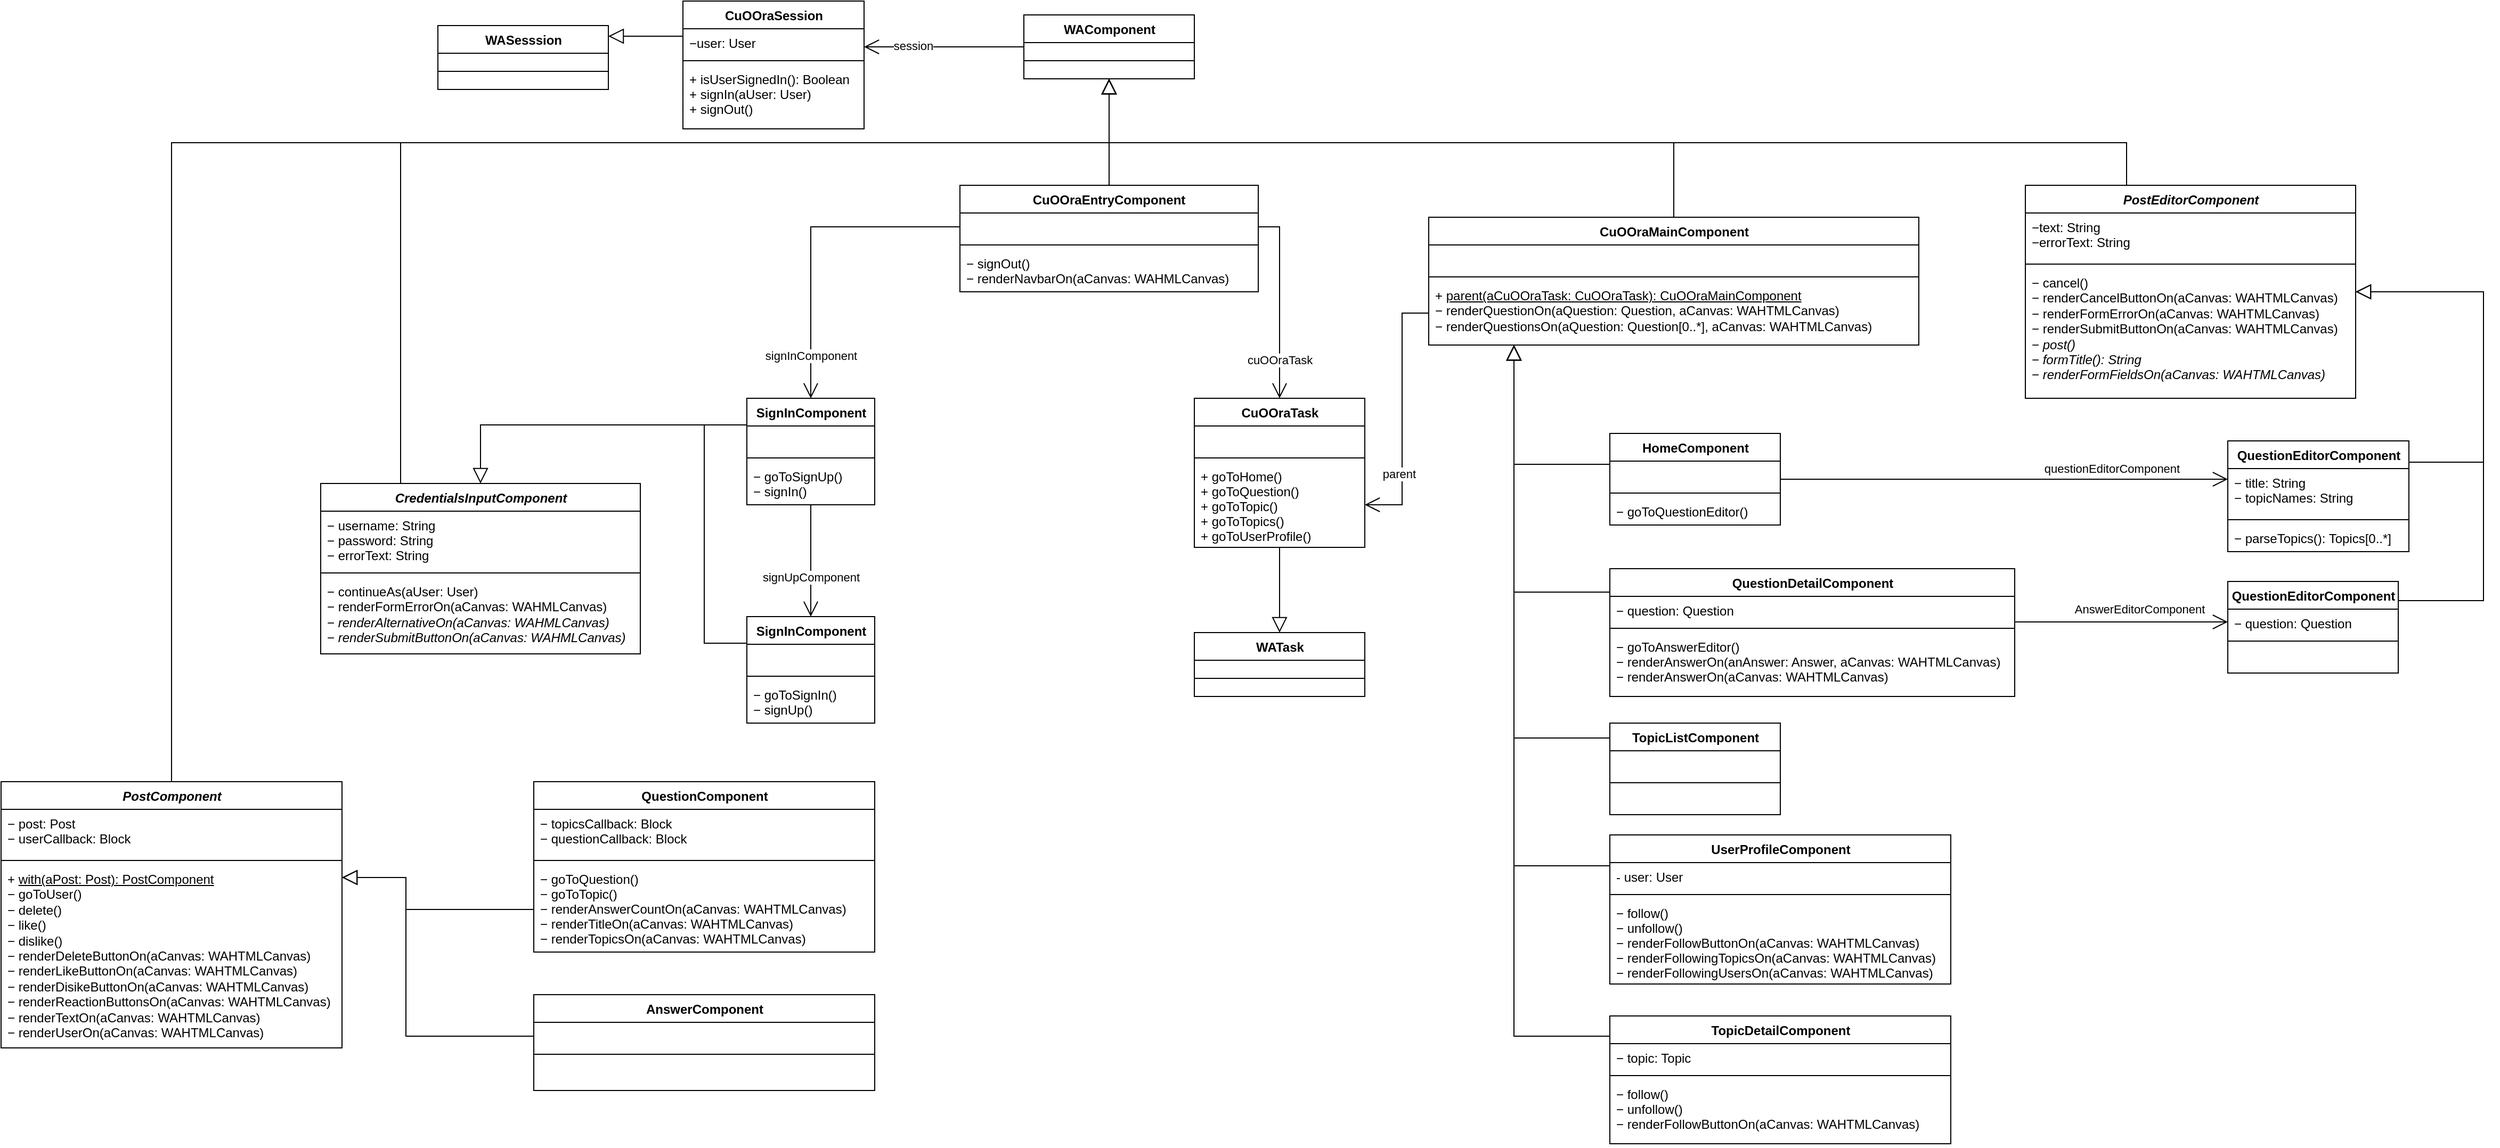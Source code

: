 <mxfile version="14.6.0" type="device"><diagram id="FHeJmqgWI_3c5NZ9d6ag" name="Page-1"><mxGraphModel dx="2035" dy="1768" grid="1" gridSize="10" guides="1" tooltips="1" connect="1" arrows="1" fold="1" page="1" pageScale="1" pageWidth="850" pageHeight="1100" math="0" shadow="0"><root><mxCell id="0"/><mxCell id="1" parent="0"/><mxCell id="Nkycz0jzjMGjrRc9IvDh-210" style="edgeStyle=orthogonalEdgeStyle;rounded=0;orthogonalLoop=1;jettySize=auto;html=1;exitX=0.5;exitY=0;exitDx=0;exitDy=0;entryX=0.5;entryY=1;entryDx=0;entryDy=0;endArrow=block;endFill=0;endSize=12;" edge="1" parent="1" source="Nkycz0jzjMGjrRc9IvDh-1" target="Nkycz0jzjMGjrRc9IvDh-205"><mxGeometry relative="1" as="geometry"/></mxCell><mxCell id="Nkycz0jzjMGjrRc9IvDh-1" value="CuOOraEntryComponent" style="swimlane;fontStyle=1;align=center;verticalAlign=top;childLayout=stackLayout;horizontal=1;startSize=26;horizontalStack=0;resizeParent=1;resizeParentMax=0;resizeLast=0;collapsible=1;marginBottom=0;" vertex="1" parent="1"><mxGeometry x="240" y="-920" width="280" height="100" as="geometry"/></mxCell><mxCell id="Nkycz0jzjMGjrRc9IvDh-2" value="&#xA;" style="text;strokeColor=none;fillColor=none;align=left;verticalAlign=top;spacingLeft=4;spacingRight=4;overflow=hidden;rotatable=0;points=[[0,0.5],[1,0.5]];portConstraint=eastwest;" vertex="1" parent="Nkycz0jzjMGjrRc9IvDh-1"><mxGeometry y="26" width="280" height="26" as="geometry"/></mxCell><mxCell id="Nkycz0jzjMGjrRc9IvDh-3" value="" style="line;strokeWidth=1;fillColor=none;align=left;verticalAlign=middle;spacingTop=-1;spacingLeft=3;spacingRight=3;rotatable=0;labelPosition=right;points=[];portConstraint=eastwest;" vertex="1" parent="Nkycz0jzjMGjrRc9IvDh-1"><mxGeometry y="52" width="280" height="8" as="geometry"/></mxCell><mxCell id="Nkycz0jzjMGjrRc9IvDh-4" value="− signOut()&lt;br&gt;− renderNavbarOn(aCanvas: WAHMLCanvas)&lt;br&gt;" style="text;strokeColor=none;fillColor=none;align=left;verticalAlign=top;spacingLeft=4;spacingRight=4;overflow=hidden;rotatable=0;points=[[0,0.5],[1,0.5]];portConstraint=eastwest;html=1;" vertex="1" parent="Nkycz0jzjMGjrRc9IvDh-1"><mxGeometry y="60" width="280" height="40" as="geometry"/></mxCell><mxCell id="Nkycz0jzjMGjrRc9IvDh-13" style="edgeStyle=orthogonalEdgeStyle;rounded=0;orthogonalLoop=1;jettySize=auto;html=1;exitX=0.5;exitY=1;exitDx=0;exitDy=0;entryX=0.5;entryY=0;entryDx=0;entryDy=0;endArrow=open;endFill=0;endSize=12;" edge="1" parent="1" source="Nkycz0jzjMGjrRc9IvDh-5" target="Nkycz0jzjMGjrRc9IvDh-9"><mxGeometry relative="1" as="geometry"/></mxCell><mxCell id="Nkycz0jzjMGjrRc9IvDh-30" value="signUpComponent" style="edgeLabel;html=1;align=center;verticalAlign=middle;resizable=0;points=[];" vertex="1" connectable="0" parent="Nkycz0jzjMGjrRc9IvDh-13"><mxGeometry x="0.238" y="3" relative="1" as="geometry"><mxPoint x="-3" y="3" as="offset"/></mxGeometry></mxCell><mxCell id="Nkycz0jzjMGjrRc9IvDh-19" style="edgeStyle=orthogonalEdgeStyle;rounded=0;orthogonalLoop=1;jettySize=auto;html=1;exitX=0;exitY=0.25;exitDx=0;exitDy=0;entryX=0.5;entryY=0;entryDx=0;entryDy=0;endArrow=block;endFill=0;endSize=12;" edge="1" parent="1" source="Nkycz0jzjMGjrRc9IvDh-5" target="Nkycz0jzjMGjrRc9IvDh-14"><mxGeometry relative="1" as="geometry"/></mxCell><mxCell id="Nkycz0jzjMGjrRc9IvDh-5" value="SignInComponent" style="swimlane;fontStyle=1;align=center;verticalAlign=top;childLayout=stackLayout;horizontal=1;startSize=26;horizontalStack=0;resizeParent=1;resizeParentMax=0;resizeLast=0;collapsible=1;marginBottom=0;html=1;" vertex="1" parent="1"><mxGeometry x="40" y="-720" width="120" height="100" as="geometry"/></mxCell><mxCell id="Nkycz0jzjMGjrRc9IvDh-6" value="&#xA;" style="text;strokeColor=none;fillColor=none;align=left;verticalAlign=top;spacingLeft=4;spacingRight=4;overflow=hidden;rotatable=0;points=[[0,0.5],[1,0.5]];portConstraint=eastwest;" vertex="1" parent="Nkycz0jzjMGjrRc9IvDh-5"><mxGeometry y="26" width="120" height="26" as="geometry"/></mxCell><mxCell id="Nkycz0jzjMGjrRc9IvDh-7" value="" style="line;strokeWidth=1;fillColor=none;align=left;verticalAlign=middle;spacingTop=-1;spacingLeft=3;spacingRight=3;rotatable=0;labelPosition=right;points=[];portConstraint=eastwest;" vertex="1" parent="Nkycz0jzjMGjrRc9IvDh-5"><mxGeometry y="52" width="120" height="8" as="geometry"/></mxCell><mxCell id="Nkycz0jzjMGjrRc9IvDh-8" value="− goToSignUp()&#xA;− signIn()&#xA;" style="text;strokeColor=none;fillColor=none;align=left;verticalAlign=top;spacingLeft=4;spacingRight=4;overflow=hidden;rotatable=0;points=[[0,0.5],[1,0.5]];portConstraint=eastwest;" vertex="1" parent="Nkycz0jzjMGjrRc9IvDh-5"><mxGeometry y="60" width="120" height="40" as="geometry"/></mxCell><mxCell id="Nkycz0jzjMGjrRc9IvDh-21" style="edgeStyle=orthogonalEdgeStyle;rounded=0;orthogonalLoop=1;jettySize=auto;html=1;exitX=0;exitY=0.25;exitDx=0;exitDy=0;endArrow=none;endFill=0;endSize=12;" edge="1" parent="1" source="Nkycz0jzjMGjrRc9IvDh-9"><mxGeometry relative="1" as="geometry"><mxPoint x="-40" y="-695" as="targetPoint"/><Array as="points"><mxPoint y="-490"/><mxPoint y="-695"/></Array></mxGeometry></mxCell><mxCell id="Nkycz0jzjMGjrRc9IvDh-9" value="SignInComponent" style="swimlane;fontStyle=1;align=center;verticalAlign=top;childLayout=stackLayout;horizontal=1;startSize=26;horizontalStack=0;resizeParent=1;resizeParentMax=0;resizeLast=0;collapsible=1;marginBottom=0;html=1;" vertex="1" parent="1"><mxGeometry x="40" y="-515" width="120" height="100" as="geometry"/></mxCell><mxCell id="Nkycz0jzjMGjrRc9IvDh-10" value="&#xA;" style="text;strokeColor=none;fillColor=none;align=left;verticalAlign=top;spacingLeft=4;spacingRight=4;overflow=hidden;rotatable=0;points=[[0,0.5],[1,0.5]];portConstraint=eastwest;" vertex="1" parent="Nkycz0jzjMGjrRc9IvDh-9"><mxGeometry y="26" width="120" height="26" as="geometry"/></mxCell><mxCell id="Nkycz0jzjMGjrRc9IvDh-11" value="" style="line;strokeWidth=1;fillColor=none;align=left;verticalAlign=middle;spacingTop=-1;spacingLeft=3;spacingRight=3;rotatable=0;labelPosition=right;points=[];portConstraint=eastwest;" vertex="1" parent="Nkycz0jzjMGjrRc9IvDh-9"><mxGeometry y="52" width="120" height="8" as="geometry"/></mxCell><mxCell id="Nkycz0jzjMGjrRc9IvDh-12" value="− goToSignIn()&#xA;− signUp()&#xA;" style="text;strokeColor=none;fillColor=none;align=left;verticalAlign=top;spacingLeft=4;spacingRight=4;overflow=hidden;rotatable=0;points=[[0,0.5],[1,0.5]];portConstraint=eastwest;" vertex="1" parent="Nkycz0jzjMGjrRc9IvDh-9"><mxGeometry y="60" width="120" height="40" as="geometry"/></mxCell><mxCell id="Nkycz0jzjMGjrRc9IvDh-214" style="edgeStyle=orthogonalEdgeStyle;rounded=0;orthogonalLoop=1;jettySize=auto;html=1;exitX=0.25;exitY=0;exitDx=0;exitDy=0;endArrow=block;endFill=0;endSize=12;" edge="1" parent="1" source="Nkycz0jzjMGjrRc9IvDh-14" target="Nkycz0jzjMGjrRc9IvDh-205"><mxGeometry relative="1" as="geometry"><Array as="points"><mxPoint x="-285" y="-960"/><mxPoint x="380" y="-960"/></Array></mxGeometry></mxCell><mxCell id="Nkycz0jzjMGjrRc9IvDh-14" value="&lt;i&gt;CredentialsInputComponent&lt;/i&gt;" style="swimlane;fontStyle=1;align=center;verticalAlign=top;childLayout=stackLayout;horizontal=1;startSize=26;horizontalStack=0;resizeParent=1;resizeParentMax=0;resizeLast=0;collapsible=1;marginBottom=0;html=1;" vertex="1" parent="1"><mxGeometry x="-360" y="-640" width="300" height="160" as="geometry"/></mxCell><mxCell id="Nkycz0jzjMGjrRc9IvDh-15" value="− username: String&#xA;− password: String&#xA;− errorText: String&#xA;&#xA;&#xA;&#xA;" style="text;strokeColor=none;fillColor=none;align=left;verticalAlign=top;spacingLeft=4;spacingRight=4;overflow=hidden;rotatable=0;points=[[0,0.5],[1,0.5]];portConstraint=eastwest;" vertex="1" parent="Nkycz0jzjMGjrRc9IvDh-14"><mxGeometry y="26" width="300" height="54" as="geometry"/></mxCell><mxCell id="Nkycz0jzjMGjrRc9IvDh-16" value="" style="line;strokeWidth=1;fillColor=none;align=left;verticalAlign=middle;spacingTop=-1;spacingLeft=3;spacingRight=3;rotatable=0;labelPosition=right;points=[];portConstraint=eastwest;" vertex="1" parent="Nkycz0jzjMGjrRc9IvDh-14"><mxGeometry y="80" width="300" height="8" as="geometry"/></mxCell><mxCell id="Nkycz0jzjMGjrRc9IvDh-17" value="&lt;div&gt;− continueAs(aUser: User)&lt;/div&gt;&lt;div&gt;− renderFormErrorOn(aCanvas: WAHMLCanvas)&lt;/div&gt;− &lt;i&gt;renderAlternativeOn(aCanvas: WAHMLCanvas)&lt;/i&gt;&lt;br&gt;− &lt;i&gt;renderSubmitButtonOn(aCanvas: WAHMLCanvas)&lt;/i&gt;" style="text;strokeColor=none;fillColor=none;align=left;verticalAlign=top;spacingLeft=4;spacingRight=4;overflow=hidden;rotatable=0;points=[[0,0.5],[1,0.5]];portConstraint=eastwest;html=1;" vertex="1" parent="Nkycz0jzjMGjrRc9IvDh-14"><mxGeometry y="88" width="300" height="72" as="geometry"/></mxCell><mxCell id="Nkycz0jzjMGjrRc9IvDh-23" style="edgeStyle=orthogonalEdgeStyle;rounded=0;orthogonalLoop=1;jettySize=auto;html=1;exitX=0;exitY=0.5;exitDx=0;exitDy=0;entryX=0.5;entryY=0;entryDx=0;entryDy=0;endArrow=open;endFill=0;endSize=12;" edge="1" parent="1" source="Nkycz0jzjMGjrRc9IvDh-2" target="Nkycz0jzjMGjrRc9IvDh-5"><mxGeometry relative="1" as="geometry"/></mxCell><mxCell id="Nkycz0jzjMGjrRc9IvDh-28" value="signInComponent" style="edgeLabel;html=1;align=center;verticalAlign=middle;resizable=0;points=[];" vertex="1" connectable="0" parent="Nkycz0jzjMGjrRc9IvDh-23"><mxGeometry x="0.708" y="1" relative="1" as="geometry"><mxPoint x="-1" y="4" as="offset"/></mxGeometry></mxCell><mxCell id="Nkycz0jzjMGjrRc9IvDh-31" value="CuOOraTask" style="swimlane;fontStyle=1;align=center;verticalAlign=top;childLayout=stackLayout;horizontal=1;startSize=26;horizontalStack=0;resizeParent=1;resizeParentMax=0;resizeLast=0;collapsible=1;marginBottom=0;html=1;" vertex="1" parent="1"><mxGeometry x="460" y="-720" width="160" height="140" as="geometry"/></mxCell><mxCell id="Nkycz0jzjMGjrRc9IvDh-32" value="&#xA;" style="text;strokeColor=none;fillColor=none;align=left;verticalAlign=top;spacingLeft=4;spacingRight=4;overflow=hidden;rotatable=0;points=[[0,0.5],[1,0.5]];portConstraint=eastwest;" vertex="1" parent="Nkycz0jzjMGjrRc9IvDh-31"><mxGeometry y="26" width="160" height="26" as="geometry"/></mxCell><mxCell id="Nkycz0jzjMGjrRc9IvDh-33" value="" style="line;strokeWidth=1;fillColor=none;align=left;verticalAlign=middle;spacingTop=-1;spacingLeft=3;spacingRight=3;rotatable=0;labelPosition=right;points=[];portConstraint=eastwest;" vertex="1" parent="Nkycz0jzjMGjrRc9IvDh-31"><mxGeometry y="52" width="160" height="8" as="geometry"/></mxCell><mxCell id="Nkycz0jzjMGjrRc9IvDh-34" value="+ goToHome()&#xA;+ goToQuestion()&#xA;+ goToTopic()&#xA;+ goToTopics()&#xA;+ goToUserProfile()&#xA;" style="text;strokeColor=none;fillColor=none;align=left;verticalAlign=top;spacingLeft=4;spacingRight=4;overflow=hidden;rotatable=0;points=[[0,0.5],[1,0.5]];portConstraint=eastwest;" vertex="1" parent="Nkycz0jzjMGjrRc9IvDh-31"><mxGeometry y="60" width="160" height="80" as="geometry"/></mxCell><mxCell id="Nkycz0jzjMGjrRc9IvDh-35" style="edgeStyle=orthogonalEdgeStyle;rounded=0;orthogonalLoop=1;jettySize=auto;html=1;exitX=1;exitY=0.5;exitDx=0;exitDy=0;entryX=0.5;entryY=0;entryDx=0;entryDy=0;endArrow=open;endFill=0;endSize=12;" edge="1" parent="1" source="Nkycz0jzjMGjrRc9IvDh-2" target="Nkycz0jzjMGjrRc9IvDh-31"><mxGeometry relative="1" as="geometry"/></mxCell><mxCell id="Nkycz0jzjMGjrRc9IvDh-36" value="cuOOraTask" style="edgeLabel;html=1;align=center;verticalAlign=middle;resizable=0;points=[];" vertex="1" connectable="0" parent="Nkycz0jzjMGjrRc9IvDh-35"><mxGeometry x="0.672" y="-1" relative="1" as="geometry"><mxPoint x="1" y="-7" as="offset"/></mxGeometry></mxCell><mxCell id="Nkycz0jzjMGjrRc9IvDh-173" style="edgeStyle=orthogonalEdgeStyle;rounded=0;orthogonalLoop=1;jettySize=auto;html=1;endArrow=block;endFill=0;endSize=12;" edge="1" parent="1" source="Nkycz0jzjMGjrRc9IvDh-146" target="Nkycz0jzjMGjrRc9IvDh-165"><mxGeometry relative="1" as="geometry"><Array as="points"><mxPoint x="1670" y="-660"/><mxPoint x="1670" y="-820"/></Array></mxGeometry></mxCell><mxCell id="Nkycz0jzjMGjrRc9IvDh-146" value="QuestionEditorComponent" style="swimlane;fontStyle=1;align=center;verticalAlign=top;childLayout=stackLayout;horizontal=1;startSize=26;horizontalStack=0;resizeParent=1;resizeParentMax=0;resizeLast=0;collapsible=1;marginBottom=0;html=1;" vertex="1" parent="1"><mxGeometry x="1430" y="-680" width="170" height="104" as="geometry"/></mxCell><mxCell id="Nkycz0jzjMGjrRc9IvDh-147" value="− title: String&#xA;− topicNames: String&#xA;" style="text;strokeColor=none;fillColor=none;align=left;verticalAlign=top;spacingLeft=4;spacingRight=4;overflow=hidden;rotatable=0;points=[[0,0.5],[1,0.5]];portConstraint=eastwest;" vertex="1" parent="Nkycz0jzjMGjrRc9IvDh-146"><mxGeometry y="26" width="170" height="44" as="geometry"/></mxCell><mxCell id="Nkycz0jzjMGjrRc9IvDh-148" value="" style="line;strokeWidth=1;fillColor=none;align=left;verticalAlign=middle;spacingTop=-1;spacingLeft=3;spacingRight=3;rotatable=0;labelPosition=right;points=[];portConstraint=eastwest;" vertex="1" parent="Nkycz0jzjMGjrRc9IvDh-146"><mxGeometry y="70" width="170" height="8" as="geometry"/></mxCell><mxCell id="Nkycz0jzjMGjrRc9IvDh-149" value="− parseTopics(): Topics[0..*]" style="text;strokeColor=none;fillColor=none;align=left;verticalAlign=top;spacingLeft=4;spacingRight=4;overflow=hidden;rotatable=0;points=[[0,0.5],[1,0.5]];portConstraint=eastwest;" vertex="1" parent="Nkycz0jzjMGjrRc9IvDh-146"><mxGeometry y="78" width="170" height="26" as="geometry"/></mxCell><mxCell id="Nkycz0jzjMGjrRc9IvDh-170" style="edgeStyle=orthogonalEdgeStyle;rounded=0;orthogonalLoop=1;jettySize=auto;html=1;endArrow=block;endFill=0;endSize=12;" edge="1" parent="1" source="Nkycz0jzjMGjrRc9IvDh-154" target="Nkycz0jzjMGjrRc9IvDh-165"><mxGeometry relative="1" as="geometry"><Array as="points"><mxPoint x="1670" y="-530"/><mxPoint x="1670" y="-820"/></Array></mxGeometry></mxCell><mxCell id="Nkycz0jzjMGjrRc9IvDh-154" value="QuestionEditorComponent" style="swimlane;fontStyle=1;align=center;verticalAlign=top;childLayout=stackLayout;horizontal=1;startSize=26;horizontalStack=0;resizeParent=1;resizeParentMax=0;resizeLast=0;collapsible=1;marginBottom=0;html=1;" vertex="1" parent="1"><mxGeometry x="1430" y="-548" width="160" height="86" as="geometry"/></mxCell><mxCell id="Nkycz0jzjMGjrRc9IvDh-155" value="− question: Question" style="text;strokeColor=none;fillColor=none;align=left;verticalAlign=top;spacingLeft=4;spacingRight=4;overflow=hidden;rotatable=0;points=[[0,0.5],[1,0.5]];portConstraint=eastwest;" vertex="1" parent="Nkycz0jzjMGjrRc9IvDh-154"><mxGeometry y="26" width="160" height="26" as="geometry"/></mxCell><mxCell id="Nkycz0jzjMGjrRc9IvDh-156" value="" style="line;strokeWidth=1;fillColor=none;align=left;verticalAlign=middle;spacingTop=-1;spacingLeft=3;spacingRight=3;rotatable=0;labelPosition=right;points=[];portConstraint=eastwest;" vertex="1" parent="Nkycz0jzjMGjrRc9IvDh-154"><mxGeometry y="52" width="160" height="8" as="geometry"/></mxCell><mxCell id="Nkycz0jzjMGjrRc9IvDh-157" value="&#xA;" style="text;strokeColor=none;fillColor=none;align=left;verticalAlign=top;spacingLeft=4;spacingRight=4;overflow=hidden;rotatable=0;points=[[0,0.5],[1,0.5]];portConstraint=eastwest;" vertex="1" parent="Nkycz0jzjMGjrRc9IvDh-154"><mxGeometry y="60" width="160" height="26" as="geometry"/></mxCell><mxCell id="Nkycz0jzjMGjrRc9IvDh-212" style="edgeStyle=orthogonalEdgeStyle;rounded=0;orthogonalLoop=1;jettySize=auto;html=1;exitX=0.5;exitY=0;exitDx=0;exitDy=0;endArrow=block;endFill=0;endSize=12;" edge="1" parent="1" source="Nkycz0jzjMGjrRc9IvDh-165" target="Nkycz0jzjMGjrRc9IvDh-205"><mxGeometry relative="1" as="geometry"><Array as="points"><mxPoint x="1335" y="-920"/><mxPoint x="1335" y="-960"/><mxPoint x="380" y="-960"/></Array></mxGeometry></mxCell><mxCell id="Nkycz0jzjMGjrRc9IvDh-165" value="&lt;i&gt;PostEditorComponent&lt;/i&gt;" style="swimlane;fontStyle=1;align=center;verticalAlign=top;childLayout=stackLayout;horizontal=1;startSize=26;horizontalStack=0;resizeParent=1;resizeParentMax=0;resizeLast=0;collapsible=1;marginBottom=0;html=1;" vertex="1" parent="1"><mxGeometry x="1240" y="-920" width="310" height="200" as="geometry"/></mxCell><mxCell id="Nkycz0jzjMGjrRc9IvDh-166" value="−text: String&#xA;−errorText: String&#xA;" style="text;strokeColor=none;fillColor=none;align=left;verticalAlign=top;spacingLeft=4;spacingRight=4;overflow=hidden;rotatable=0;points=[[0,0.5],[1,0.5]];portConstraint=eastwest;" vertex="1" parent="Nkycz0jzjMGjrRc9IvDh-165"><mxGeometry y="26" width="310" height="44" as="geometry"/></mxCell><mxCell id="Nkycz0jzjMGjrRc9IvDh-167" value="" style="line;strokeWidth=1;fillColor=none;align=left;verticalAlign=middle;spacingTop=-1;spacingLeft=3;spacingRight=3;rotatable=0;labelPosition=right;points=[];portConstraint=eastwest;" vertex="1" parent="Nkycz0jzjMGjrRc9IvDh-165"><mxGeometry y="70" width="310" height="8" as="geometry"/></mxCell><mxCell id="Nkycz0jzjMGjrRc9IvDh-168" value="&lt;div&gt;− cancel()&lt;/div&gt;&lt;div&gt;− renderCancelButtonOn(aCanvas: WAHTMLCanvas)&lt;/div&gt;&lt;div&gt;− renderFormErrorOn(aCanvas: WAHTMLCanvas)&lt;/div&gt;&lt;div&gt;− renderSubmitButtonOn(aCanvas: WAHTMLCanvas)&lt;/div&gt;&lt;div&gt;− &lt;i&gt;post()&lt;/i&gt;&lt;br&gt;&lt;/div&gt;&lt;div&gt;− &lt;i&gt;formTitle(): String&lt;/i&gt;&lt;/div&gt;&lt;div&gt;− &lt;i&gt;renderFormFieldsOn(&lt;/i&gt;&lt;i&gt;aCanvas: WAHTMLCanvas)&lt;/i&gt;&lt;br&gt;&lt;/div&gt;" style="text;strokeColor=none;fillColor=none;align=left;verticalAlign=top;spacingLeft=4;spacingRight=4;overflow=hidden;rotatable=0;points=[[0,0.5],[1,0.5]];portConstraint=eastwest;html=1;" vertex="1" parent="Nkycz0jzjMGjrRc9IvDh-165"><mxGeometry y="78" width="310" height="122" as="geometry"/></mxCell><mxCell id="Nkycz0jzjMGjrRc9IvDh-187" style="edgeStyle=orthogonalEdgeStyle;rounded=0;orthogonalLoop=1;jettySize=auto;html=1;exitX=0;exitY=0.25;exitDx=0;exitDy=0;endArrow=block;endFill=0;endSize=12;" edge="1" parent="1" source="Nkycz0jzjMGjrRc9IvDh-174" target="Nkycz0jzjMGjrRc9IvDh-181"><mxGeometry relative="1" as="geometry"><Array as="points"><mxPoint x="-280" y="-240"/><mxPoint x="-280" y="-270"/></Array></mxGeometry></mxCell><mxCell id="Nkycz0jzjMGjrRc9IvDh-174" value="QuestionComponent" style="swimlane;fontStyle=1;align=center;verticalAlign=top;childLayout=stackLayout;horizontal=1;startSize=26;horizontalStack=0;resizeParent=1;resizeParentMax=0;resizeLast=0;collapsible=1;marginBottom=0;html=1;" vertex="1" parent="1"><mxGeometry x="-160" y="-360" width="320" height="160" as="geometry"/></mxCell><mxCell id="Nkycz0jzjMGjrRc9IvDh-175" value="− topicsCallback: Block&#xA;− questionCallback: Block&#xA;" style="text;strokeColor=none;fillColor=none;align=left;verticalAlign=top;spacingLeft=4;spacingRight=4;overflow=hidden;rotatable=0;points=[[0,0.5],[1,0.5]];portConstraint=eastwest;" vertex="1" parent="Nkycz0jzjMGjrRc9IvDh-174"><mxGeometry y="26" width="320" height="44" as="geometry"/></mxCell><mxCell id="Nkycz0jzjMGjrRc9IvDh-176" value="" style="line;strokeWidth=1;fillColor=none;align=left;verticalAlign=middle;spacingTop=-1;spacingLeft=3;spacingRight=3;rotatable=0;labelPosition=right;points=[];portConstraint=eastwest;" vertex="1" parent="Nkycz0jzjMGjrRc9IvDh-174"><mxGeometry y="70" width="320" height="8" as="geometry"/></mxCell><mxCell id="Nkycz0jzjMGjrRc9IvDh-177" value="− goToQuestion()&#xA;− goToTopic()&#xA;− renderAnswerCountOn(aCanvas: WAHTMLCanvas)&#xA;− renderTitleOn(aCanvas: WAHTMLCanvas)&#xA;− renderTopicsOn(aCanvas: WAHTMLCanvas)&#xA;" style="text;strokeColor=none;fillColor=none;align=left;verticalAlign=top;spacingLeft=4;spacingRight=4;overflow=hidden;rotatable=0;points=[[0,0.5],[1,0.5]];portConstraint=eastwest;" vertex="1" parent="Nkycz0jzjMGjrRc9IvDh-174"><mxGeometry y="78" width="320" height="82" as="geometry"/></mxCell><mxCell id="Nkycz0jzjMGjrRc9IvDh-216" style="edgeStyle=orthogonalEdgeStyle;rounded=0;orthogonalLoop=1;jettySize=auto;html=1;exitX=0.5;exitY=0;exitDx=0;exitDy=0;endArrow=block;endFill=0;endSize=12;" edge="1" parent="1" source="Nkycz0jzjMGjrRc9IvDh-178" target="Nkycz0jzjMGjrRc9IvDh-205"><mxGeometry relative="1" as="geometry"><mxPoint x="370" y="-920" as="targetPoint"/><Array as="points"><mxPoint x="-500" y="-960"/><mxPoint x="380" y="-960"/></Array></mxGeometry></mxCell><mxCell id="Nkycz0jzjMGjrRc9IvDh-178" value="&lt;i&gt;PostComponent&lt;/i&gt;" style="swimlane;fontStyle=1;align=center;verticalAlign=top;childLayout=stackLayout;horizontal=1;startSize=26;horizontalStack=0;resizeParent=1;resizeParentMax=0;resizeLast=0;collapsible=1;marginBottom=0;html=1;" vertex="1" parent="1"><mxGeometry x="-660" y="-360" width="320" height="250" as="geometry"/></mxCell><mxCell id="Nkycz0jzjMGjrRc9IvDh-179" value="− post: Post&#xA;− userCallback: Block" style="text;strokeColor=none;fillColor=none;align=left;verticalAlign=top;spacingLeft=4;spacingRight=4;overflow=hidden;rotatable=0;points=[[0,0.5],[1,0.5]];portConstraint=eastwest;" vertex="1" parent="Nkycz0jzjMGjrRc9IvDh-178"><mxGeometry y="26" width="320" height="44" as="geometry"/></mxCell><mxCell id="Nkycz0jzjMGjrRc9IvDh-180" value="" style="line;strokeWidth=1;fillColor=none;align=left;verticalAlign=middle;spacingTop=-1;spacingLeft=3;spacingRight=3;rotatable=0;labelPosition=right;points=[];portConstraint=eastwest;" vertex="1" parent="Nkycz0jzjMGjrRc9IvDh-178"><mxGeometry y="70" width="320" height="8" as="geometry"/></mxCell><mxCell id="Nkycz0jzjMGjrRc9IvDh-181" value="+ &lt;u&gt;with(aPost: Post): PostComponent&lt;/u&gt;&lt;br&gt;− goToUser()&lt;br&gt;− delete()&lt;br&gt;− like()&lt;br&gt;− dislike()&lt;br&gt;− renderDeleteButtonOn(aCanvas: WAHTMLCanvas)&lt;br&gt;− renderLikeButtonOn(aCanvas: WAHTMLCanvas)&lt;br&gt;− renderDisikeButtonOn(aCanvas: WAHTMLCanvas)&lt;br&gt;− renderReactionButtonsOn(aCanvas: WAHTMLCanvas)&lt;br&gt;− renderTextOn(aCanvas: WAHTMLCanvas)&lt;br&gt;− renderUserOn(aCanvas: WAHTMLCanvas)" style="text;strokeColor=none;fillColor=none;align=left;verticalAlign=top;spacingLeft=4;spacingRight=4;overflow=hidden;rotatable=0;points=[[0,0.5],[1,0.5]];portConstraint=eastwest;html=1;" vertex="1" parent="Nkycz0jzjMGjrRc9IvDh-178"><mxGeometry y="78" width="320" height="172" as="geometry"/></mxCell><mxCell id="Nkycz0jzjMGjrRc9IvDh-183" value="AnswerComponent" style="swimlane;fontStyle=1;align=center;verticalAlign=top;childLayout=stackLayout;horizontal=1;startSize=26;horizontalStack=0;resizeParent=1;resizeParentMax=0;resizeLast=0;collapsible=1;marginBottom=0;html=1;" vertex="1" parent="1"><mxGeometry x="-160" y="-160" width="320" height="90" as="geometry"/></mxCell><mxCell id="Nkycz0jzjMGjrRc9IvDh-184" value="&#xA;" style="text;strokeColor=none;fillColor=none;align=left;verticalAlign=top;spacingLeft=4;spacingRight=4;overflow=hidden;rotatable=0;points=[[0,0.5],[1,0.5]];portConstraint=eastwest;" vertex="1" parent="Nkycz0jzjMGjrRc9IvDh-183"><mxGeometry y="26" width="320" height="26" as="geometry"/></mxCell><mxCell id="Nkycz0jzjMGjrRc9IvDh-185" value="" style="line;strokeWidth=1;fillColor=none;align=left;verticalAlign=middle;spacingTop=-1;spacingLeft=3;spacingRight=3;rotatable=0;labelPosition=right;points=[];portConstraint=eastwest;" vertex="1" parent="Nkycz0jzjMGjrRc9IvDh-183"><mxGeometry y="52" width="320" height="8" as="geometry"/></mxCell><mxCell id="Nkycz0jzjMGjrRc9IvDh-186" value="&#xA;" style="text;strokeColor=none;fillColor=none;align=left;verticalAlign=top;spacingLeft=4;spacingRight=4;overflow=hidden;rotatable=0;points=[[0,0.5],[1,0.5]];portConstraint=eastwest;" vertex="1" parent="Nkycz0jzjMGjrRc9IvDh-183"><mxGeometry y="60" width="320" height="30" as="geometry"/></mxCell><mxCell id="Nkycz0jzjMGjrRc9IvDh-188" style="edgeStyle=orthogonalEdgeStyle;rounded=0;orthogonalLoop=1;jettySize=auto;html=1;exitX=0;exitY=0.5;exitDx=0;exitDy=0;endArrow=block;endFill=0;endSize=12;" edge="1" parent="1" source="Nkycz0jzjMGjrRc9IvDh-184" target="Nkycz0jzjMGjrRc9IvDh-181"><mxGeometry relative="1" as="geometry"><Array as="points"><mxPoint x="-280" y="-121"/><mxPoint x="-280" y="-270"/></Array></mxGeometry></mxCell><mxCell id="Nkycz0jzjMGjrRc9IvDh-295" style="edgeStyle=orthogonalEdgeStyle;rounded=0;orthogonalLoop=1;jettySize=auto;html=1;exitX=0;exitY=0.25;exitDx=0;exitDy=0;endArrow=open;endFill=0;endSize=12;" edge="1" parent="1" source="Nkycz0jzjMGjrRc9IvDh-205" target="Nkycz0jzjMGjrRc9IvDh-245"><mxGeometry relative="1" as="geometry"><Array as="points"><mxPoint x="300" y="-1050"/></Array></mxGeometry></mxCell><mxCell id="Nkycz0jzjMGjrRc9IvDh-296" value="session" style="edgeLabel;html=1;align=center;verticalAlign=middle;resizable=0;points=[];" vertex="1" connectable="0" parent="Nkycz0jzjMGjrRc9IvDh-295"><mxGeometry x="0.674" y="-1" relative="1" as="geometry"><mxPoint x="19" as="offset"/></mxGeometry></mxCell><mxCell id="Nkycz0jzjMGjrRc9IvDh-205" value="WAComponent" style="swimlane;fontStyle=1;align=center;verticalAlign=top;childLayout=stackLayout;horizontal=1;startSize=26;horizontalStack=0;resizeParent=1;resizeParentMax=0;resizeLast=0;collapsible=1;marginBottom=0;html=1;" vertex="1" parent="1"><mxGeometry x="300" y="-1080" width="160" height="60" as="geometry"/></mxCell><mxCell id="Nkycz0jzjMGjrRc9IvDh-207" value="" style="line;strokeWidth=1;fillColor=none;align=left;verticalAlign=middle;spacingTop=-1;spacingLeft=3;spacingRight=3;rotatable=0;labelPosition=right;points=[];portConstraint=eastwest;" vertex="1" parent="Nkycz0jzjMGjrRc9IvDh-205"><mxGeometry y="26" width="160" height="34" as="geometry"/></mxCell><mxCell id="Nkycz0jzjMGjrRc9IvDh-221" style="edgeStyle=orthogonalEdgeStyle;rounded=0;orthogonalLoop=1;jettySize=auto;html=1;exitX=0.5;exitY=0;exitDx=0;exitDy=0;endArrow=block;endFill=0;endSize=12;" edge="1" parent="1" source="Nkycz0jzjMGjrRc9IvDh-217" target="Nkycz0jzjMGjrRc9IvDh-205"><mxGeometry relative="1" as="geometry"><Array as="points"><mxPoint x="910" y="-960"/><mxPoint x="380" y="-960"/></Array></mxGeometry></mxCell><mxCell id="Nkycz0jzjMGjrRc9IvDh-217" value="CuOOraMainComponent" style="swimlane;fontStyle=1;align=center;verticalAlign=top;childLayout=stackLayout;horizontal=1;startSize=26;horizontalStack=0;resizeParent=1;resizeParentMax=0;resizeLast=0;collapsible=1;marginBottom=0;html=1;" vertex="1" parent="1"><mxGeometry x="680" y="-890" width="460" height="120" as="geometry"/></mxCell><mxCell id="Nkycz0jzjMGjrRc9IvDh-218" value="&#xA;" style="text;strokeColor=none;fillColor=none;align=left;verticalAlign=top;spacingLeft=4;spacingRight=4;overflow=hidden;rotatable=0;points=[[0,0.5],[1,0.5]];portConstraint=eastwest;" vertex="1" parent="Nkycz0jzjMGjrRc9IvDh-217"><mxGeometry y="26" width="460" height="26" as="geometry"/></mxCell><mxCell id="Nkycz0jzjMGjrRc9IvDh-219" value="" style="line;strokeWidth=1;fillColor=none;align=left;verticalAlign=middle;spacingTop=-1;spacingLeft=3;spacingRight=3;rotatable=0;labelPosition=right;points=[];portConstraint=eastwest;" vertex="1" parent="Nkycz0jzjMGjrRc9IvDh-217"><mxGeometry y="52" width="460" height="8" as="geometry"/></mxCell><mxCell id="Nkycz0jzjMGjrRc9IvDh-220" value="+ &lt;u&gt;parent(aCuOOraTask: &lt;/u&gt;&lt;u&gt;CuOOraTask): CuOOraMainComponent&lt;/u&gt;&lt;br&gt;− renderQuestionOn(aQuestion: Question, aCanvas: WAHTMLCanvas)&lt;br&gt;− renderQuestionsOn(aQuestion: Question[0..*], aCanvas: WAHTMLCanvas) " style="text;strokeColor=none;fillColor=none;align=left;verticalAlign=top;spacingLeft=4;spacingRight=4;overflow=hidden;rotatable=0;points=[[0,0.5],[1,0.5]];portConstraint=eastwest;html=1;" vertex="1" parent="Nkycz0jzjMGjrRc9IvDh-217"><mxGeometry y="60" width="460" height="60" as="geometry"/></mxCell><mxCell id="Nkycz0jzjMGjrRc9IvDh-243" value="WASesssion" style="swimlane;fontStyle=1;align=center;verticalAlign=top;childLayout=stackLayout;horizontal=1;startSize=26;horizontalStack=0;resizeParent=1;resizeParentMax=0;resizeLast=0;collapsible=1;marginBottom=0;html=1;" vertex="1" parent="1"><mxGeometry x="-250" y="-1070" width="160" height="60" as="geometry"/></mxCell><mxCell id="Nkycz0jzjMGjrRc9IvDh-244" value="" style="line;strokeWidth=1;fillColor=none;align=left;verticalAlign=middle;spacingTop=-1;spacingLeft=3;spacingRight=3;rotatable=0;labelPosition=right;points=[];portConstraint=eastwest;" vertex="1" parent="Nkycz0jzjMGjrRc9IvDh-243"><mxGeometry y="26" width="160" height="34" as="geometry"/></mxCell><mxCell id="Nkycz0jzjMGjrRc9IvDh-249" style="edgeStyle=orthogonalEdgeStyle;rounded=0;orthogonalLoop=1;jettySize=auto;html=1;endArrow=block;endFill=0;endSize=12;" edge="1" parent="1" source="Nkycz0jzjMGjrRc9IvDh-245" target="Nkycz0jzjMGjrRc9IvDh-243"><mxGeometry relative="1" as="geometry"><Array as="points"><mxPoint x="-50" y="-1060"/><mxPoint x="-50" y="-1060"/></Array></mxGeometry></mxCell><mxCell id="Nkycz0jzjMGjrRc9IvDh-245" value="CuOOraSession" style="swimlane;fontStyle=1;align=center;verticalAlign=top;childLayout=stackLayout;horizontal=1;startSize=26;horizontalStack=0;resizeParent=1;resizeParentMax=0;resizeLast=0;collapsible=1;marginBottom=0;html=1;" vertex="1" parent="1"><mxGeometry x="-20" y="-1093" width="170" height="120" as="geometry"/></mxCell><mxCell id="Nkycz0jzjMGjrRc9IvDh-297" value="−user: User" style="text;strokeColor=none;fillColor=none;align=left;verticalAlign=top;spacingLeft=4;spacingRight=4;overflow=hidden;rotatable=0;points=[[0,0.5],[1,0.5]];portConstraint=eastwest;" vertex="1" parent="Nkycz0jzjMGjrRc9IvDh-245"><mxGeometry y="26" width="170" height="26" as="geometry"/></mxCell><mxCell id="Nkycz0jzjMGjrRc9IvDh-247" value="" style="line;strokeWidth=1;fillColor=none;align=left;verticalAlign=middle;spacingTop=-1;spacingLeft=3;spacingRight=3;rotatable=0;labelPosition=right;points=[];portConstraint=eastwest;" vertex="1" parent="Nkycz0jzjMGjrRc9IvDh-245"><mxGeometry y="52" width="170" height="8" as="geometry"/></mxCell><mxCell id="Nkycz0jzjMGjrRc9IvDh-248" value="+ isUserSignedIn(): Boolean&#xA;+ signIn(aUser: User)&#xA;+ signOut()&#xA;" style="text;strokeColor=none;fillColor=none;align=left;verticalAlign=top;spacingLeft=4;spacingRight=4;overflow=hidden;rotatable=0;points=[[0,0.5],[1,0.5]];portConstraint=eastwest;" vertex="1" parent="Nkycz0jzjMGjrRc9IvDh-245"><mxGeometry y="60" width="170" height="60" as="geometry"/></mxCell><mxCell id="Nkycz0jzjMGjrRc9IvDh-287" style="edgeStyle=orthogonalEdgeStyle;rounded=0;orthogonalLoop=1;jettySize=auto;html=1;endArrow=block;endFill=0;endSize=12;" edge="1" parent="1" source="Nkycz0jzjMGjrRc9IvDh-250" target="Nkycz0jzjMGjrRc9IvDh-217"><mxGeometry relative="1" as="geometry"><Array as="points"><mxPoint x="760" y="-658"/></Array></mxGeometry></mxCell><mxCell id="Nkycz0jzjMGjrRc9IvDh-250" value="HomeComponent" style="swimlane;fontStyle=1;align=center;verticalAlign=top;childLayout=stackLayout;horizontal=1;startSize=26;horizontalStack=0;resizeParent=1;resizeParentMax=0;resizeLast=0;collapsible=1;marginBottom=0;html=1;" vertex="1" parent="1"><mxGeometry x="850" y="-687" width="160" height="86" as="geometry"/></mxCell><mxCell id="Nkycz0jzjMGjrRc9IvDh-251" value="&#xA;" style="text;strokeColor=none;fillColor=none;align=left;verticalAlign=top;spacingLeft=4;spacingRight=4;overflow=hidden;rotatable=0;points=[[0,0.5],[1,0.5]];portConstraint=eastwest;" vertex="1" parent="Nkycz0jzjMGjrRc9IvDh-250"><mxGeometry y="26" width="160" height="26" as="geometry"/></mxCell><mxCell id="Nkycz0jzjMGjrRc9IvDh-252" value="" style="line;strokeWidth=1;fillColor=none;align=left;verticalAlign=middle;spacingTop=-1;spacingLeft=3;spacingRight=3;rotatable=0;labelPosition=right;points=[];portConstraint=eastwest;" vertex="1" parent="Nkycz0jzjMGjrRc9IvDh-250"><mxGeometry y="52" width="160" height="8" as="geometry"/></mxCell><mxCell id="Nkycz0jzjMGjrRc9IvDh-253" value="− goToQuestionEditor()" style="text;strokeColor=none;fillColor=none;align=left;verticalAlign=top;spacingLeft=4;spacingRight=4;overflow=hidden;rotatable=0;points=[[0,0.5],[1,0.5]];portConstraint=eastwest;" vertex="1" parent="Nkycz0jzjMGjrRc9IvDh-250"><mxGeometry y="60" width="160" height="26" as="geometry"/></mxCell><mxCell id="Nkycz0jzjMGjrRc9IvDh-289" style="edgeStyle=orthogonalEdgeStyle;rounded=0;orthogonalLoop=1;jettySize=auto;html=1;endArrow=block;endFill=0;endSize=12;" edge="1" parent="1" source="Nkycz0jzjMGjrRc9IvDh-254" target="Nkycz0jzjMGjrRc9IvDh-217"><mxGeometry relative="1" as="geometry"><Array as="points"><mxPoint x="760" y="-538"/></Array></mxGeometry></mxCell><mxCell id="Nkycz0jzjMGjrRc9IvDh-254" value="QuestionDetailComponent" style="swimlane;fontStyle=1;align=center;verticalAlign=top;childLayout=stackLayout;horizontal=1;startSize=26;horizontalStack=0;resizeParent=1;resizeParentMax=0;resizeLast=0;collapsible=1;marginBottom=0;html=1;" vertex="1" parent="1"><mxGeometry x="850" y="-560" width="380" height="120" as="geometry"/></mxCell><mxCell id="Nkycz0jzjMGjrRc9IvDh-255" value="− question: Question" style="text;strokeColor=none;fillColor=none;align=left;verticalAlign=top;spacingLeft=4;spacingRight=4;overflow=hidden;rotatable=0;points=[[0,0.5],[1,0.5]];portConstraint=eastwest;" vertex="1" parent="Nkycz0jzjMGjrRc9IvDh-254"><mxGeometry y="26" width="380" height="26" as="geometry"/></mxCell><mxCell id="Nkycz0jzjMGjrRc9IvDh-256" value="" style="line;strokeWidth=1;fillColor=none;align=left;verticalAlign=middle;spacingTop=-1;spacingLeft=3;spacingRight=3;rotatable=0;labelPosition=right;points=[];portConstraint=eastwest;" vertex="1" parent="Nkycz0jzjMGjrRc9IvDh-254"><mxGeometry y="52" width="380" height="8" as="geometry"/></mxCell><mxCell id="Nkycz0jzjMGjrRc9IvDh-257" value="− goToAnswerEditor()&#xA;− renderAnswerOn(anAnswer: Answer, aCanvas: WAHTMLCanvas)&#xA;− renderAnswerOn(aCanvas: WAHTMLCanvas)" style="text;strokeColor=none;fillColor=none;align=left;verticalAlign=top;spacingLeft=4;spacingRight=4;overflow=hidden;rotatable=0;points=[[0,0.5],[1,0.5]];portConstraint=eastwest;" vertex="1" parent="Nkycz0jzjMGjrRc9IvDh-254"><mxGeometry y="60" width="380" height="60" as="geometry"/></mxCell><mxCell id="Nkycz0jzjMGjrRc9IvDh-258" value="TopicDetailComponent" style="swimlane;fontStyle=1;align=center;verticalAlign=top;childLayout=stackLayout;horizontal=1;startSize=26;horizontalStack=0;resizeParent=1;resizeParentMax=0;resizeLast=0;collapsible=1;marginBottom=0;html=1;" vertex="1" parent="1"><mxGeometry x="850" y="-140" width="320" height="120" as="geometry"/></mxCell><mxCell id="Nkycz0jzjMGjrRc9IvDh-259" value="− topic: Topic" style="text;strokeColor=none;fillColor=none;align=left;verticalAlign=top;spacingLeft=4;spacingRight=4;overflow=hidden;rotatable=0;points=[[0,0.5],[1,0.5]];portConstraint=eastwest;" vertex="1" parent="Nkycz0jzjMGjrRc9IvDh-258"><mxGeometry y="26" width="320" height="26" as="geometry"/></mxCell><mxCell id="Nkycz0jzjMGjrRc9IvDh-260" value="" style="line;strokeWidth=1;fillColor=none;align=left;verticalAlign=middle;spacingTop=-1;spacingLeft=3;spacingRight=3;rotatable=0;labelPosition=right;points=[];portConstraint=eastwest;" vertex="1" parent="Nkycz0jzjMGjrRc9IvDh-258"><mxGeometry y="52" width="320" height="8" as="geometry"/></mxCell><mxCell id="Nkycz0jzjMGjrRc9IvDh-261" value="− follow()&#xA;− unfollow()&#xA;− renderFollowButtonOn(aCanvas: WAHTMLCanvas) &#xA;" style="text;strokeColor=none;fillColor=none;align=left;verticalAlign=top;spacingLeft=4;spacingRight=4;overflow=hidden;rotatable=0;points=[[0,0.5],[1,0.5]];portConstraint=eastwest;" vertex="1" parent="Nkycz0jzjMGjrRc9IvDh-258"><mxGeometry y="60" width="320" height="60" as="geometry"/></mxCell><mxCell id="Nkycz0jzjMGjrRc9IvDh-262" value="UserProfileComponent" style="swimlane;fontStyle=1;align=center;verticalAlign=top;childLayout=stackLayout;horizontal=1;startSize=26;horizontalStack=0;resizeParent=1;resizeParentMax=0;resizeLast=0;collapsible=1;marginBottom=0;html=1;" vertex="1" parent="1"><mxGeometry x="850" y="-310" width="320" height="140" as="geometry"/></mxCell><mxCell id="Nkycz0jzjMGjrRc9IvDh-263" value="- user: User" style="text;strokeColor=none;fillColor=none;align=left;verticalAlign=top;spacingLeft=4;spacingRight=4;overflow=hidden;rotatable=0;points=[[0,0.5],[1,0.5]];portConstraint=eastwest;" vertex="1" parent="Nkycz0jzjMGjrRc9IvDh-262"><mxGeometry y="26" width="320" height="26" as="geometry"/></mxCell><mxCell id="Nkycz0jzjMGjrRc9IvDh-264" value="" style="line;strokeWidth=1;fillColor=none;align=left;verticalAlign=middle;spacingTop=-1;spacingLeft=3;spacingRight=3;rotatable=0;labelPosition=right;points=[];portConstraint=eastwest;" vertex="1" parent="Nkycz0jzjMGjrRc9IvDh-262"><mxGeometry y="52" width="320" height="8" as="geometry"/></mxCell><mxCell id="Nkycz0jzjMGjrRc9IvDh-265" value="− follow()&#xA;− unfollow()&#xA;− renderFollowButtonOn(aCanvas: WAHTMLCanvas) &#xA;− renderFollowingTopicsOn(aCanvas: WAHTMLCanvas) &#xA;− renderFollowingUsersOn(aCanvas: WAHTMLCanvas)" style="text;strokeColor=none;fillColor=none;align=left;verticalAlign=top;spacingLeft=4;spacingRight=4;overflow=hidden;rotatable=0;points=[[0,0.5],[1,0.5]];portConstraint=eastwest;" vertex="1" parent="Nkycz0jzjMGjrRc9IvDh-262"><mxGeometry y="60" width="320" height="80" as="geometry"/></mxCell><mxCell id="Nkycz0jzjMGjrRc9IvDh-266" value="TopicListComponent" style="swimlane;fontStyle=1;align=center;verticalAlign=top;childLayout=stackLayout;horizontal=1;startSize=26;horizontalStack=0;resizeParent=1;resizeParentMax=0;resizeLast=0;collapsible=1;marginBottom=0;html=1;" vertex="1" parent="1"><mxGeometry x="850" y="-415" width="160" height="86" as="geometry"/></mxCell><mxCell id="Nkycz0jzjMGjrRc9IvDh-267" value="&#xA;" style="text;strokeColor=none;fillColor=none;align=left;verticalAlign=top;spacingLeft=4;spacingRight=4;overflow=hidden;rotatable=0;points=[[0,0.5],[1,0.5]];portConstraint=eastwest;" vertex="1" parent="Nkycz0jzjMGjrRc9IvDh-266"><mxGeometry y="26" width="160" height="26" as="geometry"/></mxCell><mxCell id="Nkycz0jzjMGjrRc9IvDh-268" value="" style="line;strokeWidth=1;fillColor=none;align=left;verticalAlign=middle;spacingTop=-1;spacingLeft=3;spacingRight=3;rotatable=0;labelPosition=right;points=[];portConstraint=eastwest;" vertex="1" parent="Nkycz0jzjMGjrRc9IvDh-266"><mxGeometry y="52" width="160" height="8" as="geometry"/></mxCell><mxCell id="Nkycz0jzjMGjrRc9IvDh-269" value="&#xA;" style="text;strokeColor=none;fillColor=none;align=left;verticalAlign=top;spacingLeft=4;spacingRight=4;overflow=hidden;rotatable=0;points=[[0,0.5],[1,0.5]];portConstraint=eastwest;" vertex="1" parent="Nkycz0jzjMGjrRc9IvDh-266"><mxGeometry y="60" width="160" height="26" as="geometry"/></mxCell><mxCell id="Nkycz0jzjMGjrRc9IvDh-276" style="edgeStyle=orthogonalEdgeStyle;rounded=0;orthogonalLoop=1;jettySize=auto;html=1;exitX=0;exitY=0.5;exitDx=0;exitDy=0;endArrow=open;endFill=0;endSize=12;" edge="1" parent="1" source="Nkycz0jzjMGjrRc9IvDh-220" target="Nkycz0jzjMGjrRc9IvDh-34"><mxGeometry relative="1" as="geometry"/></mxCell><mxCell id="Nkycz0jzjMGjrRc9IvDh-277" value="parent" style="edgeLabel;html=1;align=center;verticalAlign=middle;resizable=0;points=[];" vertex="1" connectable="0" parent="Nkycz0jzjMGjrRc9IvDh-276"><mxGeometry x="0.465" y="-3" relative="1" as="geometry"><mxPoint as="offset"/></mxGeometry></mxCell><mxCell id="Nkycz0jzjMGjrRc9IvDh-285" style="edgeStyle=orthogonalEdgeStyle;rounded=0;orthogonalLoop=1;jettySize=auto;html=1;endArrow=block;endFill=0;endSize=12;" edge="1" parent="1" source="Nkycz0jzjMGjrRc9IvDh-262" target="Nkycz0jzjMGjrRc9IvDh-217"><mxGeometry relative="1" as="geometry"><Array as="points"><mxPoint x="760" y="-281"/></Array></mxGeometry></mxCell><mxCell id="Nkycz0jzjMGjrRc9IvDh-286" style="edgeStyle=orthogonalEdgeStyle;rounded=0;orthogonalLoop=1;jettySize=auto;html=1;endArrow=block;endFill=0;endSize=12;" edge="1" parent="1" source="Nkycz0jzjMGjrRc9IvDh-266" target="Nkycz0jzjMGjrRc9IvDh-217"><mxGeometry relative="1" as="geometry"><Array as="points"><mxPoint x="760" y="-401"/></Array></mxGeometry></mxCell><mxCell id="Nkycz0jzjMGjrRc9IvDh-288" style="edgeStyle=orthogonalEdgeStyle;rounded=0;orthogonalLoop=1;jettySize=auto;html=1;endArrow=block;endFill=0;endSize=12;" edge="1" parent="1" source="Nkycz0jzjMGjrRc9IvDh-258" target="Nkycz0jzjMGjrRc9IvDh-217"><mxGeometry relative="1" as="geometry"><Array as="points"><mxPoint x="760" y="-121"/></Array></mxGeometry></mxCell><mxCell id="Nkycz0jzjMGjrRc9IvDh-290" style="edgeStyle=orthogonalEdgeStyle;rounded=0;orthogonalLoop=1;jettySize=auto;html=1;endArrow=open;endFill=0;endSize=12;" edge="1" parent="1" source="Nkycz0jzjMGjrRc9IvDh-250" target="Nkycz0jzjMGjrRc9IvDh-146"><mxGeometry relative="1" as="geometry"><Array as="points"><mxPoint x="1240" y="-644"/><mxPoint x="1240" y="-644"/></Array></mxGeometry></mxCell><mxCell id="Nkycz0jzjMGjrRc9IvDh-291" value="questionEditorComponent" style="edgeLabel;html=1;align=center;verticalAlign=middle;resizable=0;points=[];" vertex="1" connectable="0" parent="Nkycz0jzjMGjrRc9IvDh-290"><mxGeometry x="0.345" y="1" relative="1" as="geometry"><mxPoint x="28" y="-9" as="offset"/></mxGeometry></mxCell><mxCell id="Nkycz0jzjMGjrRc9IvDh-293" style="edgeStyle=orthogonalEdgeStyle;rounded=0;orthogonalLoop=1;jettySize=auto;html=1;endArrow=open;endFill=0;endSize=12;" edge="1" parent="1" source="Nkycz0jzjMGjrRc9IvDh-254" target="Nkycz0jzjMGjrRc9IvDh-154"><mxGeometry relative="1" as="geometry"><Array as="points"><mxPoint x="1300" y="-510"/><mxPoint x="1300" y="-510"/></Array></mxGeometry></mxCell><mxCell id="Nkycz0jzjMGjrRc9IvDh-294" value="AnswerEditorComponent" style="edgeLabel;html=1;align=center;verticalAlign=middle;resizable=0;points=[];" vertex="1" connectable="0" parent="Nkycz0jzjMGjrRc9IvDh-293"><mxGeometry x="0.374" y="2" relative="1" as="geometry"><mxPoint x="-21" y="-10" as="offset"/></mxGeometry></mxCell><mxCell id="Nkycz0jzjMGjrRc9IvDh-298" value="WATask" style="swimlane;fontStyle=1;align=center;verticalAlign=top;childLayout=stackLayout;horizontal=1;startSize=26;horizontalStack=0;resizeParent=1;resizeParentMax=0;resizeLast=0;collapsible=1;marginBottom=0;html=1;" vertex="1" parent="1"><mxGeometry x="460" y="-500" width="160" height="60" as="geometry"/></mxCell><mxCell id="Nkycz0jzjMGjrRc9IvDh-299" value="" style="line;strokeWidth=1;fillColor=none;align=left;verticalAlign=middle;spacingTop=-1;spacingLeft=3;spacingRight=3;rotatable=0;labelPosition=right;points=[];portConstraint=eastwest;" vertex="1" parent="Nkycz0jzjMGjrRc9IvDh-298"><mxGeometry y="26" width="160" height="34" as="geometry"/></mxCell><mxCell id="Nkycz0jzjMGjrRc9IvDh-301" style="edgeStyle=orthogonalEdgeStyle;rounded=0;orthogonalLoop=1;jettySize=auto;html=1;endArrow=block;endFill=0;endSize=12;" edge="1" parent="1" source="Nkycz0jzjMGjrRc9IvDh-31" target="Nkycz0jzjMGjrRc9IvDh-298"><mxGeometry relative="1" as="geometry"/></mxCell></root></mxGraphModel></diagram></mxfile>
